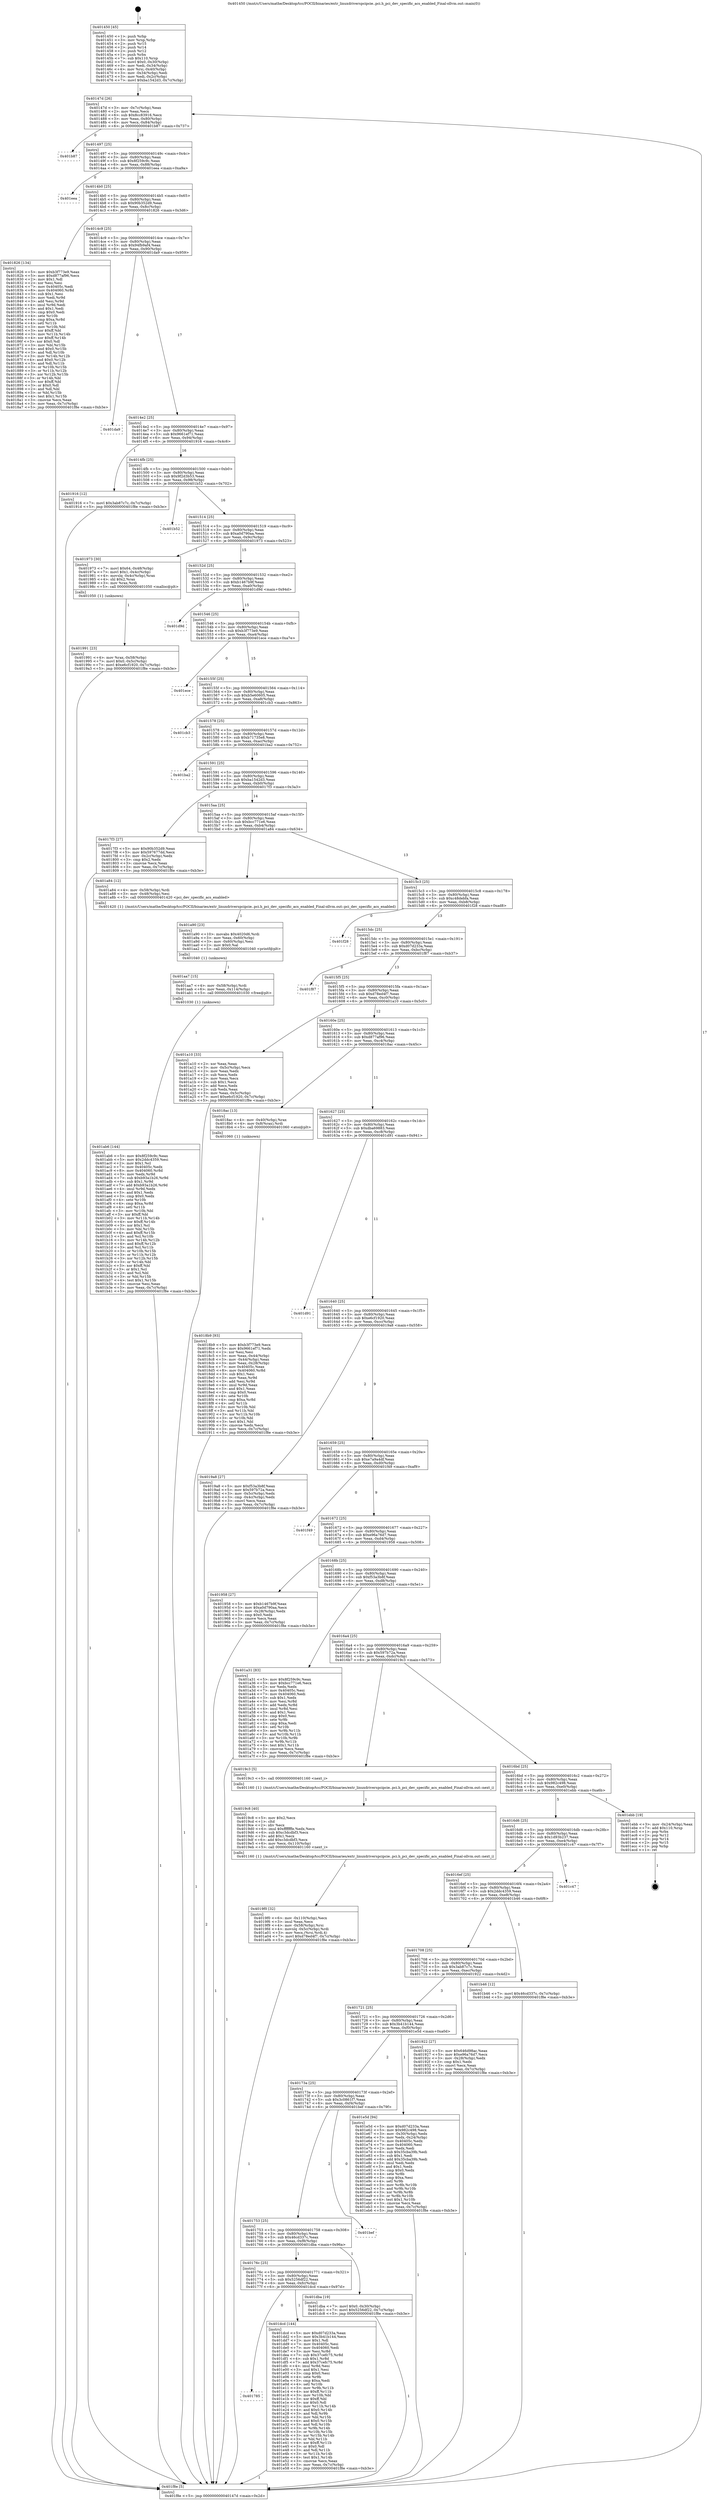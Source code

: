 digraph "0x401450" {
  label = "0x401450 (/mnt/c/Users/mathe/Desktop/tcc/POCII/binaries/extr_linuxdriverspcipcie..pci.h_pci_dev_specific_acs_enabled_Final-ollvm.out::main(0))"
  labelloc = "t"
  node[shape=record]

  Entry [label="",width=0.3,height=0.3,shape=circle,fillcolor=black,style=filled]
  "0x40147d" [label="{
     0x40147d [26]\l
     | [instrs]\l
     &nbsp;&nbsp;0x40147d \<+3\>: mov -0x7c(%rbp),%eax\l
     &nbsp;&nbsp;0x401480 \<+2\>: mov %eax,%ecx\l
     &nbsp;&nbsp;0x401482 \<+6\>: sub $0x8cc83916,%ecx\l
     &nbsp;&nbsp;0x401488 \<+3\>: mov %eax,-0x80(%rbp)\l
     &nbsp;&nbsp;0x40148b \<+6\>: mov %ecx,-0x84(%rbp)\l
     &nbsp;&nbsp;0x401491 \<+6\>: je 0000000000401b87 \<main+0x737\>\l
  }"]
  "0x401b87" [label="{
     0x401b87\l
  }", style=dashed]
  "0x401497" [label="{
     0x401497 [25]\l
     | [instrs]\l
     &nbsp;&nbsp;0x401497 \<+5\>: jmp 000000000040149c \<main+0x4c\>\l
     &nbsp;&nbsp;0x40149c \<+3\>: mov -0x80(%rbp),%eax\l
     &nbsp;&nbsp;0x40149f \<+5\>: sub $0x8f259c9c,%eax\l
     &nbsp;&nbsp;0x4014a4 \<+6\>: mov %eax,-0x88(%rbp)\l
     &nbsp;&nbsp;0x4014aa \<+6\>: je 0000000000401eea \<main+0xa9a\>\l
  }"]
  Exit [label="",width=0.3,height=0.3,shape=circle,fillcolor=black,style=filled,peripheries=2]
  "0x401eea" [label="{
     0x401eea\l
  }", style=dashed]
  "0x4014b0" [label="{
     0x4014b0 [25]\l
     | [instrs]\l
     &nbsp;&nbsp;0x4014b0 \<+5\>: jmp 00000000004014b5 \<main+0x65\>\l
     &nbsp;&nbsp;0x4014b5 \<+3\>: mov -0x80(%rbp),%eax\l
     &nbsp;&nbsp;0x4014b8 \<+5\>: sub $0x90b352d9,%eax\l
     &nbsp;&nbsp;0x4014bd \<+6\>: mov %eax,-0x8c(%rbp)\l
     &nbsp;&nbsp;0x4014c3 \<+6\>: je 0000000000401826 \<main+0x3d6\>\l
  }"]
  "0x401785" [label="{
     0x401785\l
  }", style=dashed]
  "0x401826" [label="{
     0x401826 [134]\l
     | [instrs]\l
     &nbsp;&nbsp;0x401826 \<+5\>: mov $0xb3f773e9,%eax\l
     &nbsp;&nbsp;0x40182b \<+5\>: mov $0xd877af96,%ecx\l
     &nbsp;&nbsp;0x401830 \<+2\>: mov $0x1,%dl\l
     &nbsp;&nbsp;0x401832 \<+2\>: xor %esi,%esi\l
     &nbsp;&nbsp;0x401834 \<+7\>: mov 0x40405c,%edi\l
     &nbsp;&nbsp;0x40183b \<+8\>: mov 0x404060,%r8d\l
     &nbsp;&nbsp;0x401843 \<+3\>: sub $0x1,%esi\l
     &nbsp;&nbsp;0x401846 \<+3\>: mov %edi,%r9d\l
     &nbsp;&nbsp;0x401849 \<+3\>: add %esi,%r9d\l
     &nbsp;&nbsp;0x40184c \<+4\>: imul %r9d,%edi\l
     &nbsp;&nbsp;0x401850 \<+3\>: and $0x1,%edi\l
     &nbsp;&nbsp;0x401853 \<+3\>: cmp $0x0,%edi\l
     &nbsp;&nbsp;0x401856 \<+4\>: sete %r10b\l
     &nbsp;&nbsp;0x40185a \<+4\>: cmp $0xa,%r8d\l
     &nbsp;&nbsp;0x40185e \<+4\>: setl %r11b\l
     &nbsp;&nbsp;0x401862 \<+3\>: mov %r10b,%bl\l
     &nbsp;&nbsp;0x401865 \<+3\>: xor $0xff,%bl\l
     &nbsp;&nbsp;0x401868 \<+3\>: mov %r11b,%r14b\l
     &nbsp;&nbsp;0x40186b \<+4\>: xor $0xff,%r14b\l
     &nbsp;&nbsp;0x40186f \<+3\>: xor $0x0,%dl\l
     &nbsp;&nbsp;0x401872 \<+3\>: mov %bl,%r15b\l
     &nbsp;&nbsp;0x401875 \<+4\>: and $0x0,%r15b\l
     &nbsp;&nbsp;0x401879 \<+3\>: and %dl,%r10b\l
     &nbsp;&nbsp;0x40187c \<+3\>: mov %r14b,%r12b\l
     &nbsp;&nbsp;0x40187f \<+4\>: and $0x0,%r12b\l
     &nbsp;&nbsp;0x401883 \<+3\>: and %dl,%r11b\l
     &nbsp;&nbsp;0x401886 \<+3\>: or %r10b,%r15b\l
     &nbsp;&nbsp;0x401889 \<+3\>: or %r11b,%r12b\l
     &nbsp;&nbsp;0x40188c \<+3\>: xor %r12b,%r15b\l
     &nbsp;&nbsp;0x40188f \<+3\>: or %r14b,%bl\l
     &nbsp;&nbsp;0x401892 \<+3\>: xor $0xff,%bl\l
     &nbsp;&nbsp;0x401895 \<+3\>: or $0x0,%dl\l
     &nbsp;&nbsp;0x401898 \<+2\>: and %dl,%bl\l
     &nbsp;&nbsp;0x40189a \<+3\>: or %bl,%r15b\l
     &nbsp;&nbsp;0x40189d \<+4\>: test $0x1,%r15b\l
     &nbsp;&nbsp;0x4018a1 \<+3\>: cmovne %ecx,%eax\l
     &nbsp;&nbsp;0x4018a4 \<+3\>: mov %eax,-0x7c(%rbp)\l
     &nbsp;&nbsp;0x4018a7 \<+5\>: jmp 0000000000401f8e \<main+0xb3e\>\l
  }"]
  "0x4014c9" [label="{
     0x4014c9 [25]\l
     | [instrs]\l
     &nbsp;&nbsp;0x4014c9 \<+5\>: jmp 00000000004014ce \<main+0x7e\>\l
     &nbsp;&nbsp;0x4014ce \<+3\>: mov -0x80(%rbp),%eax\l
     &nbsp;&nbsp;0x4014d1 \<+5\>: sub $0x94fb9af4,%eax\l
     &nbsp;&nbsp;0x4014d6 \<+6\>: mov %eax,-0x90(%rbp)\l
     &nbsp;&nbsp;0x4014dc \<+6\>: je 0000000000401da9 \<main+0x959\>\l
  }"]
  "0x401dcd" [label="{
     0x401dcd [144]\l
     | [instrs]\l
     &nbsp;&nbsp;0x401dcd \<+5\>: mov $0xd07d233a,%eax\l
     &nbsp;&nbsp;0x401dd2 \<+5\>: mov $0x3b41b144,%ecx\l
     &nbsp;&nbsp;0x401dd7 \<+2\>: mov $0x1,%dl\l
     &nbsp;&nbsp;0x401dd9 \<+7\>: mov 0x40405c,%esi\l
     &nbsp;&nbsp;0x401de0 \<+7\>: mov 0x404060,%edi\l
     &nbsp;&nbsp;0x401de7 \<+3\>: mov %esi,%r8d\l
     &nbsp;&nbsp;0x401dea \<+7\>: sub $0x37cefc75,%r8d\l
     &nbsp;&nbsp;0x401df1 \<+4\>: sub $0x1,%r8d\l
     &nbsp;&nbsp;0x401df5 \<+7\>: add $0x37cefc75,%r8d\l
     &nbsp;&nbsp;0x401dfc \<+4\>: imul %r8d,%esi\l
     &nbsp;&nbsp;0x401e00 \<+3\>: and $0x1,%esi\l
     &nbsp;&nbsp;0x401e03 \<+3\>: cmp $0x0,%esi\l
     &nbsp;&nbsp;0x401e06 \<+4\>: sete %r9b\l
     &nbsp;&nbsp;0x401e0a \<+3\>: cmp $0xa,%edi\l
     &nbsp;&nbsp;0x401e0d \<+4\>: setl %r10b\l
     &nbsp;&nbsp;0x401e11 \<+3\>: mov %r9b,%r11b\l
     &nbsp;&nbsp;0x401e14 \<+4\>: xor $0xff,%r11b\l
     &nbsp;&nbsp;0x401e18 \<+3\>: mov %r10b,%bl\l
     &nbsp;&nbsp;0x401e1b \<+3\>: xor $0xff,%bl\l
     &nbsp;&nbsp;0x401e1e \<+3\>: xor $0x0,%dl\l
     &nbsp;&nbsp;0x401e21 \<+3\>: mov %r11b,%r14b\l
     &nbsp;&nbsp;0x401e24 \<+4\>: and $0x0,%r14b\l
     &nbsp;&nbsp;0x401e28 \<+3\>: and %dl,%r9b\l
     &nbsp;&nbsp;0x401e2b \<+3\>: mov %bl,%r15b\l
     &nbsp;&nbsp;0x401e2e \<+4\>: and $0x0,%r15b\l
     &nbsp;&nbsp;0x401e32 \<+3\>: and %dl,%r10b\l
     &nbsp;&nbsp;0x401e35 \<+3\>: or %r9b,%r14b\l
     &nbsp;&nbsp;0x401e38 \<+3\>: or %r10b,%r15b\l
     &nbsp;&nbsp;0x401e3b \<+3\>: xor %r15b,%r14b\l
     &nbsp;&nbsp;0x401e3e \<+3\>: or %bl,%r11b\l
     &nbsp;&nbsp;0x401e41 \<+4\>: xor $0xff,%r11b\l
     &nbsp;&nbsp;0x401e45 \<+3\>: or $0x0,%dl\l
     &nbsp;&nbsp;0x401e48 \<+3\>: and %dl,%r11b\l
     &nbsp;&nbsp;0x401e4b \<+3\>: or %r11b,%r14b\l
     &nbsp;&nbsp;0x401e4e \<+4\>: test $0x1,%r14b\l
     &nbsp;&nbsp;0x401e52 \<+3\>: cmovne %ecx,%eax\l
     &nbsp;&nbsp;0x401e55 \<+3\>: mov %eax,-0x7c(%rbp)\l
     &nbsp;&nbsp;0x401e58 \<+5\>: jmp 0000000000401f8e \<main+0xb3e\>\l
  }"]
  "0x401da9" [label="{
     0x401da9\l
  }", style=dashed]
  "0x4014e2" [label="{
     0x4014e2 [25]\l
     | [instrs]\l
     &nbsp;&nbsp;0x4014e2 \<+5\>: jmp 00000000004014e7 \<main+0x97\>\l
     &nbsp;&nbsp;0x4014e7 \<+3\>: mov -0x80(%rbp),%eax\l
     &nbsp;&nbsp;0x4014ea \<+5\>: sub $0x9661ef71,%eax\l
     &nbsp;&nbsp;0x4014ef \<+6\>: mov %eax,-0x94(%rbp)\l
     &nbsp;&nbsp;0x4014f5 \<+6\>: je 0000000000401916 \<main+0x4c6\>\l
  }"]
  "0x40176c" [label="{
     0x40176c [25]\l
     | [instrs]\l
     &nbsp;&nbsp;0x40176c \<+5\>: jmp 0000000000401771 \<main+0x321\>\l
     &nbsp;&nbsp;0x401771 \<+3\>: mov -0x80(%rbp),%eax\l
     &nbsp;&nbsp;0x401774 \<+5\>: sub $0x5256df22,%eax\l
     &nbsp;&nbsp;0x401779 \<+6\>: mov %eax,-0xfc(%rbp)\l
     &nbsp;&nbsp;0x40177f \<+6\>: je 0000000000401dcd \<main+0x97d\>\l
  }"]
  "0x401916" [label="{
     0x401916 [12]\l
     | [instrs]\l
     &nbsp;&nbsp;0x401916 \<+7\>: movl $0x3ab87c7c,-0x7c(%rbp)\l
     &nbsp;&nbsp;0x40191d \<+5\>: jmp 0000000000401f8e \<main+0xb3e\>\l
  }"]
  "0x4014fb" [label="{
     0x4014fb [25]\l
     | [instrs]\l
     &nbsp;&nbsp;0x4014fb \<+5\>: jmp 0000000000401500 \<main+0xb0\>\l
     &nbsp;&nbsp;0x401500 \<+3\>: mov -0x80(%rbp),%eax\l
     &nbsp;&nbsp;0x401503 \<+5\>: sub $0x9f2d3b53,%eax\l
     &nbsp;&nbsp;0x401508 \<+6\>: mov %eax,-0x98(%rbp)\l
     &nbsp;&nbsp;0x40150e \<+6\>: je 0000000000401b52 \<main+0x702\>\l
  }"]
  "0x401dba" [label="{
     0x401dba [19]\l
     | [instrs]\l
     &nbsp;&nbsp;0x401dba \<+7\>: movl $0x0,-0x30(%rbp)\l
     &nbsp;&nbsp;0x401dc1 \<+7\>: movl $0x5256df22,-0x7c(%rbp)\l
     &nbsp;&nbsp;0x401dc8 \<+5\>: jmp 0000000000401f8e \<main+0xb3e\>\l
  }"]
  "0x401b52" [label="{
     0x401b52\l
  }", style=dashed]
  "0x401514" [label="{
     0x401514 [25]\l
     | [instrs]\l
     &nbsp;&nbsp;0x401514 \<+5\>: jmp 0000000000401519 \<main+0xc9\>\l
     &nbsp;&nbsp;0x401519 \<+3\>: mov -0x80(%rbp),%eax\l
     &nbsp;&nbsp;0x40151c \<+5\>: sub $0xa0d790aa,%eax\l
     &nbsp;&nbsp;0x401521 \<+6\>: mov %eax,-0x9c(%rbp)\l
     &nbsp;&nbsp;0x401527 \<+6\>: je 0000000000401973 \<main+0x523\>\l
  }"]
  "0x401753" [label="{
     0x401753 [25]\l
     | [instrs]\l
     &nbsp;&nbsp;0x401753 \<+5\>: jmp 0000000000401758 \<main+0x308\>\l
     &nbsp;&nbsp;0x401758 \<+3\>: mov -0x80(%rbp),%eax\l
     &nbsp;&nbsp;0x40175b \<+5\>: sub $0x46cd337c,%eax\l
     &nbsp;&nbsp;0x401760 \<+6\>: mov %eax,-0xf8(%rbp)\l
     &nbsp;&nbsp;0x401766 \<+6\>: je 0000000000401dba \<main+0x96a\>\l
  }"]
  "0x401973" [label="{
     0x401973 [30]\l
     | [instrs]\l
     &nbsp;&nbsp;0x401973 \<+7\>: movl $0x64,-0x48(%rbp)\l
     &nbsp;&nbsp;0x40197a \<+7\>: movl $0x1,-0x4c(%rbp)\l
     &nbsp;&nbsp;0x401981 \<+4\>: movslq -0x4c(%rbp),%rax\l
     &nbsp;&nbsp;0x401985 \<+4\>: shl $0x2,%rax\l
     &nbsp;&nbsp;0x401989 \<+3\>: mov %rax,%rdi\l
     &nbsp;&nbsp;0x40198c \<+5\>: call 0000000000401050 \<malloc@plt\>\l
     | [calls]\l
     &nbsp;&nbsp;0x401050 \{1\} (unknown)\l
  }"]
  "0x40152d" [label="{
     0x40152d [25]\l
     | [instrs]\l
     &nbsp;&nbsp;0x40152d \<+5\>: jmp 0000000000401532 \<main+0xe2\>\l
     &nbsp;&nbsp;0x401532 \<+3\>: mov -0x80(%rbp),%eax\l
     &nbsp;&nbsp;0x401535 \<+5\>: sub $0xb1467b9f,%eax\l
     &nbsp;&nbsp;0x40153a \<+6\>: mov %eax,-0xa0(%rbp)\l
     &nbsp;&nbsp;0x401540 \<+6\>: je 0000000000401d9d \<main+0x94d\>\l
  }"]
  "0x401bef" [label="{
     0x401bef\l
  }", style=dashed]
  "0x401d9d" [label="{
     0x401d9d\l
  }", style=dashed]
  "0x401546" [label="{
     0x401546 [25]\l
     | [instrs]\l
     &nbsp;&nbsp;0x401546 \<+5\>: jmp 000000000040154b \<main+0xfb\>\l
     &nbsp;&nbsp;0x40154b \<+3\>: mov -0x80(%rbp),%eax\l
     &nbsp;&nbsp;0x40154e \<+5\>: sub $0xb3f773e9,%eax\l
     &nbsp;&nbsp;0x401553 \<+6\>: mov %eax,-0xa4(%rbp)\l
     &nbsp;&nbsp;0x401559 \<+6\>: je 0000000000401ece \<main+0xa7e\>\l
  }"]
  "0x40173a" [label="{
     0x40173a [25]\l
     | [instrs]\l
     &nbsp;&nbsp;0x40173a \<+5\>: jmp 000000000040173f \<main+0x2ef\>\l
     &nbsp;&nbsp;0x40173f \<+3\>: mov -0x80(%rbp),%eax\l
     &nbsp;&nbsp;0x401742 \<+5\>: sub $0x3c0861f7,%eax\l
     &nbsp;&nbsp;0x401747 \<+6\>: mov %eax,-0xf4(%rbp)\l
     &nbsp;&nbsp;0x40174d \<+6\>: je 0000000000401bef \<main+0x79f\>\l
  }"]
  "0x401ece" [label="{
     0x401ece\l
  }", style=dashed]
  "0x40155f" [label="{
     0x40155f [25]\l
     | [instrs]\l
     &nbsp;&nbsp;0x40155f \<+5\>: jmp 0000000000401564 \<main+0x114\>\l
     &nbsp;&nbsp;0x401564 \<+3\>: mov -0x80(%rbp),%eax\l
     &nbsp;&nbsp;0x401567 \<+5\>: sub $0xb5e60605,%eax\l
     &nbsp;&nbsp;0x40156c \<+6\>: mov %eax,-0xa8(%rbp)\l
     &nbsp;&nbsp;0x401572 \<+6\>: je 0000000000401cb3 \<main+0x863\>\l
  }"]
  "0x401e5d" [label="{
     0x401e5d [94]\l
     | [instrs]\l
     &nbsp;&nbsp;0x401e5d \<+5\>: mov $0xd07d233a,%eax\l
     &nbsp;&nbsp;0x401e62 \<+5\>: mov $0x982c498,%ecx\l
     &nbsp;&nbsp;0x401e67 \<+3\>: mov -0x30(%rbp),%edx\l
     &nbsp;&nbsp;0x401e6a \<+3\>: mov %edx,-0x24(%rbp)\l
     &nbsp;&nbsp;0x401e6d \<+7\>: mov 0x40405c,%edx\l
     &nbsp;&nbsp;0x401e74 \<+7\>: mov 0x404060,%esi\l
     &nbsp;&nbsp;0x401e7b \<+2\>: mov %edx,%edi\l
     &nbsp;&nbsp;0x401e7d \<+6\>: sub $0x35cba39b,%edi\l
     &nbsp;&nbsp;0x401e83 \<+3\>: sub $0x1,%edi\l
     &nbsp;&nbsp;0x401e86 \<+6\>: add $0x35cba39b,%edi\l
     &nbsp;&nbsp;0x401e8c \<+3\>: imul %edi,%edx\l
     &nbsp;&nbsp;0x401e8f \<+3\>: and $0x1,%edx\l
     &nbsp;&nbsp;0x401e92 \<+3\>: cmp $0x0,%edx\l
     &nbsp;&nbsp;0x401e95 \<+4\>: sete %r8b\l
     &nbsp;&nbsp;0x401e99 \<+3\>: cmp $0xa,%esi\l
     &nbsp;&nbsp;0x401e9c \<+4\>: setl %r9b\l
     &nbsp;&nbsp;0x401ea0 \<+3\>: mov %r8b,%r10b\l
     &nbsp;&nbsp;0x401ea3 \<+3\>: and %r9b,%r10b\l
     &nbsp;&nbsp;0x401ea6 \<+3\>: xor %r9b,%r8b\l
     &nbsp;&nbsp;0x401ea9 \<+3\>: or %r8b,%r10b\l
     &nbsp;&nbsp;0x401eac \<+4\>: test $0x1,%r10b\l
     &nbsp;&nbsp;0x401eb0 \<+3\>: cmovne %ecx,%eax\l
     &nbsp;&nbsp;0x401eb3 \<+3\>: mov %eax,-0x7c(%rbp)\l
     &nbsp;&nbsp;0x401eb6 \<+5\>: jmp 0000000000401f8e \<main+0xb3e\>\l
  }"]
  "0x401cb3" [label="{
     0x401cb3\l
  }", style=dashed]
  "0x401578" [label="{
     0x401578 [25]\l
     | [instrs]\l
     &nbsp;&nbsp;0x401578 \<+5\>: jmp 000000000040157d \<main+0x12d\>\l
     &nbsp;&nbsp;0x40157d \<+3\>: mov -0x80(%rbp),%eax\l
     &nbsp;&nbsp;0x401580 \<+5\>: sub $0xb71735e8,%eax\l
     &nbsp;&nbsp;0x401585 \<+6\>: mov %eax,-0xac(%rbp)\l
     &nbsp;&nbsp;0x40158b \<+6\>: je 0000000000401ba2 \<main+0x752\>\l
  }"]
  "0x401ab6" [label="{
     0x401ab6 [144]\l
     | [instrs]\l
     &nbsp;&nbsp;0x401ab6 \<+5\>: mov $0x8f259c9c,%eax\l
     &nbsp;&nbsp;0x401abb \<+5\>: mov $0x2ddc4359,%esi\l
     &nbsp;&nbsp;0x401ac0 \<+2\>: mov $0x1,%cl\l
     &nbsp;&nbsp;0x401ac2 \<+7\>: mov 0x40405c,%edx\l
     &nbsp;&nbsp;0x401ac9 \<+8\>: mov 0x404060,%r8d\l
     &nbsp;&nbsp;0x401ad1 \<+3\>: mov %edx,%r9d\l
     &nbsp;&nbsp;0x401ad4 \<+7\>: sub $0xb93a1b26,%r9d\l
     &nbsp;&nbsp;0x401adb \<+4\>: sub $0x1,%r9d\l
     &nbsp;&nbsp;0x401adf \<+7\>: add $0xb93a1b26,%r9d\l
     &nbsp;&nbsp;0x401ae6 \<+4\>: imul %r9d,%edx\l
     &nbsp;&nbsp;0x401aea \<+3\>: and $0x1,%edx\l
     &nbsp;&nbsp;0x401aed \<+3\>: cmp $0x0,%edx\l
     &nbsp;&nbsp;0x401af0 \<+4\>: sete %r10b\l
     &nbsp;&nbsp;0x401af4 \<+4\>: cmp $0xa,%r8d\l
     &nbsp;&nbsp;0x401af8 \<+4\>: setl %r11b\l
     &nbsp;&nbsp;0x401afc \<+3\>: mov %r10b,%bl\l
     &nbsp;&nbsp;0x401aff \<+3\>: xor $0xff,%bl\l
     &nbsp;&nbsp;0x401b02 \<+3\>: mov %r11b,%r14b\l
     &nbsp;&nbsp;0x401b05 \<+4\>: xor $0xff,%r14b\l
     &nbsp;&nbsp;0x401b09 \<+3\>: xor $0x1,%cl\l
     &nbsp;&nbsp;0x401b0c \<+3\>: mov %bl,%r15b\l
     &nbsp;&nbsp;0x401b0f \<+4\>: and $0xff,%r15b\l
     &nbsp;&nbsp;0x401b13 \<+3\>: and %cl,%r10b\l
     &nbsp;&nbsp;0x401b16 \<+3\>: mov %r14b,%r12b\l
     &nbsp;&nbsp;0x401b19 \<+4\>: and $0xff,%r12b\l
     &nbsp;&nbsp;0x401b1d \<+3\>: and %cl,%r11b\l
     &nbsp;&nbsp;0x401b20 \<+3\>: or %r10b,%r15b\l
     &nbsp;&nbsp;0x401b23 \<+3\>: or %r11b,%r12b\l
     &nbsp;&nbsp;0x401b26 \<+3\>: xor %r12b,%r15b\l
     &nbsp;&nbsp;0x401b29 \<+3\>: or %r14b,%bl\l
     &nbsp;&nbsp;0x401b2c \<+3\>: xor $0xff,%bl\l
     &nbsp;&nbsp;0x401b2f \<+3\>: or $0x1,%cl\l
     &nbsp;&nbsp;0x401b32 \<+2\>: and %cl,%bl\l
     &nbsp;&nbsp;0x401b34 \<+3\>: or %bl,%r15b\l
     &nbsp;&nbsp;0x401b37 \<+4\>: test $0x1,%r15b\l
     &nbsp;&nbsp;0x401b3b \<+3\>: cmovne %esi,%eax\l
     &nbsp;&nbsp;0x401b3e \<+3\>: mov %eax,-0x7c(%rbp)\l
     &nbsp;&nbsp;0x401b41 \<+5\>: jmp 0000000000401f8e \<main+0xb3e\>\l
  }"]
  "0x401ba2" [label="{
     0x401ba2\l
  }", style=dashed]
  "0x401591" [label="{
     0x401591 [25]\l
     | [instrs]\l
     &nbsp;&nbsp;0x401591 \<+5\>: jmp 0000000000401596 \<main+0x146\>\l
     &nbsp;&nbsp;0x401596 \<+3\>: mov -0x80(%rbp),%eax\l
     &nbsp;&nbsp;0x401599 \<+5\>: sub $0xba1542d3,%eax\l
     &nbsp;&nbsp;0x40159e \<+6\>: mov %eax,-0xb0(%rbp)\l
     &nbsp;&nbsp;0x4015a4 \<+6\>: je 00000000004017f3 \<main+0x3a3\>\l
  }"]
  "0x401aa7" [label="{
     0x401aa7 [15]\l
     | [instrs]\l
     &nbsp;&nbsp;0x401aa7 \<+4\>: mov -0x58(%rbp),%rdi\l
     &nbsp;&nbsp;0x401aab \<+6\>: mov %eax,-0x114(%rbp)\l
     &nbsp;&nbsp;0x401ab1 \<+5\>: call 0000000000401030 \<free@plt\>\l
     | [calls]\l
     &nbsp;&nbsp;0x401030 \{1\} (unknown)\l
  }"]
  "0x4017f3" [label="{
     0x4017f3 [27]\l
     | [instrs]\l
     &nbsp;&nbsp;0x4017f3 \<+5\>: mov $0x90b352d9,%eax\l
     &nbsp;&nbsp;0x4017f8 \<+5\>: mov $0x597677dd,%ecx\l
     &nbsp;&nbsp;0x4017fd \<+3\>: mov -0x2c(%rbp),%edx\l
     &nbsp;&nbsp;0x401800 \<+3\>: cmp $0x2,%edx\l
     &nbsp;&nbsp;0x401803 \<+3\>: cmovne %ecx,%eax\l
     &nbsp;&nbsp;0x401806 \<+3\>: mov %eax,-0x7c(%rbp)\l
     &nbsp;&nbsp;0x401809 \<+5\>: jmp 0000000000401f8e \<main+0xb3e\>\l
  }"]
  "0x4015aa" [label="{
     0x4015aa [25]\l
     | [instrs]\l
     &nbsp;&nbsp;0x4015aa \<+5\>: jmp 00000000004015af \<main+0x15f\>\l
     &nbsp;&nbsp;0x4015af \<+3\>: mov -0x80(%rbp),%eax\l
     &nbsp;&nbsp;0x4015b2 \<+5\>: sub $0xbcc771e6,%eax\l
     &nbsp;&nbsp;0x4015b7 \<+6\>: mov %eax,-0xb4(%rbp)\l
     &nbsp;&nbsp;0x4015bd \<+6\>: je 0000000000401a84 \<main+0x634\>\l
  }"]
  "0x401f8e" [label="{
     0x401f8e [5]\l
     | [instrs]\l
     &nbsp;&nbsp;0x401f8e \<+5\>: jmp 000000000040147d \<main+0x2d\>\l
  }"]
  "0x401450" [label="{
     0x401450 [45]\l
     | [instrs]\l
     &nbsp;&nbsp;0x401450 \<+1\>: push %rbp\l
     &nbsp;&nbsp;0x401451 \<+3\>: mov %rsp,%rbp\l
     &nbsp;&nbsp;0x401454 \<+2\>: push %r15\l
     &nbsp;&nbsp;0x401456 \<+2\>: push %r14\l
     &nbsp;&nbsp;0x401458 \<+2\>: push %r12\l
     &nbsp;&nbsp;0x40145a \<+1\>: push %rbx\l
     &nbsp;&nbsp;0x40145b \<+7\>: sub $0x110,%rsp\l
     &nbsp;&nbsp;0x401462 \<+7\>: movl $0x0,-0x30(%rbp)\l
     &nbsp;&nbsp;0x401469 \<+3\>: mov %edi,-0x34(%rbp)\l
     &nbsp;&nbsp;0x40146c \<+4\>: mov %rsi,-0x40(%rbp)\l
     &nbsp;&nbsp;0x401470 \<+3\>: mov -0x34(%rbp),%edi\l
     &nbsp;&nbsp;0x401473 \<+3\>: mov %edi,-0x2c(%rbp)\l
     &nbsp;&nbsp;0x401476 \<+7\>: movl $0xba1542d3,-0x7c(%rbp)\l
  }"]
  "0x401a90" [label="{
     0x401a90 [23]\l
     | [instrs]\l
     &nbsp;&nbsp;0x401a90 \<+10\>: movabs $0x4020d6,%rdi\l
     &nbsp;&nbsp;0x401a9a \<+3\>: mov %eax,-0x60(%rbp)\l
     &nbsp;&nbsp;0x401a9d \<+3\>: mov -0x60(%rbp),%esi\l
     &nbsp;&nbsp;0x401aa0 \<+2\>: mov $0x0,%al\l
     &nbsp;&nbsp;0x401aa2 \<+5\>: call 0000000000401040 \<printf@plt\>\l
     | [calls]\l
     &nbsp;&nbsp;0x401040 \{1\} (unknown)\l
  }"]
  "0x401a84" [label="{
     0x401a84 [12]\l
     | [instrs]\l
     &nbsp;&nbsp;0x401a84 \<+4\>: mov -0x58(%rbp),%rdi\l
     &nbsp;&nbsp;0x401a88 \<+3\>: mov -0x48(%rbp),%esi\l
     &nbsp;&nbsp;0x401a8b \<+5\>: call 0000000000401420 \<pci_dev_specific_acs_enabled\>\l
     | [calls]\l
     &nbsp;&nbsp;0x401420 \{1\} (/mnt/c/Users/mathe/Desktop/tcc/POCII/binaries/extr_linuxdriverspcipcie..pci.h_pci_dev_specific_acs_enabled_Final-ollvm.out::pci_dev_specific_acs_enabled)\l
  }"]
  "0x4015c3" [label="{
     0x4015c3 [25]\l
     | [instrs]\l
     &nbsp;&nbsp;0x4015c3 \<+5\>: jmp 00000000004015c8 \<main+0x178\>\l
     &nbsp;&nbsp;0x4015c8 \<+3\>: mov -0x80(%rbp),%eax\l
     &nbsp;&nbsp;0x4015cb \<+5\>: sub $0xc48debfa,%eax\l
     &nbsp;&nbsp;0x4015d0 \<+6\>: mov %eax,-0xb8(%rbp)\l
     &nbsp;&nbsp;0x4015d6 \<+6\>: je 0000000000401f28 \<main+0xad8\>\l
  }"]
  "0x4019f0" [label="{
     0x4019f0 [32]\l
     | [instrs]\l
     &nbsp;&nbsp;0x4019f0 \<+6\>: mov -0x110(%rbp),%ecx\l
     &nbsp;&nbsp;0x4019f6 \<+3\>: imul %eax,%ecx\l
     &nbsp;&nbsp;0x4019f9 \<+4\>: mov -0x58(%rbp),%rsi\l
     &nbsp;&nbsp;0x4019fd \<+4\>: movslq -0x5c(%rbp),%rdi\l
     &nbsp;&nbsp;0x401a01 \<+3\>: mov %ecx,(%rsi,%rdi,4)\l
     &nbsp;&nbsp;0x401a04 \<+7\>: movl $0xd78ed4f7,-0x7c(%rbp)\l
     &nbsp;&nbsp;0x401a0b \<+5\>: jmp 0000000000401f8e \<main+0xb3e\>\l
  }"]
  "0x401f28" [label="{
     0x401f28\l
  }", style=dashed]
  "0x4015dc" [label="{
     0x4015dc [25]\l
     | [instrs]\l
     &nbsp;&nbsp;0x4015dc \<+5\>: jmp 00000000004015e1 \<main+0x191\>\l
     &nbsp;&nbsp;0x4015e1 \<+3\>: mov -0x80(%rbp),%eax\l
     &nbsp;&nbsp;0x4015e4 \<+5\>: sub $0xd07d233a,%eax\l
     &nbsp;&nbsp;0x4015e9 \<+6\>: mov %eax,-0xbc(%rbp)\l
     &nbsp;&nbsp;0x4015ef \<+6\>: je 0000000000401f87 \<main+0xb37\>\l
  }"]
  "0x4019c8" [label="{
     0x4019c8 [40]\l
     | [instrs]\l
     &nbsp;&nbsp;0x4019c8 \<+5\>: mov $0x2,%ecx\l
     &nbsp;&nbsp;0x4019cd \<+1\>: cltd\l
     &nbsp;&nbsp;0x4019ce \<+2\>: idiv %ecx\l
     &nbsp;&nbsp;0x4019d0 \<+6\>: imul $0xfffffffe,%edx,%ecx\l
     &nbsp;&nbsp;0x4019d6 \<+6\>: sub $0xc3dcdbf3,%ecx\l
     &nbsp;&nbsp;0x4019dc \<+3\>: add $0x1,%ecx\l
     &nbsp;&nbsp;0x4019df \<+6\>: add $0xc3dcdbf3,%ecx\l
     &nbsp;&nbsp;0x4019e5 \<+6\>: mov %ecx,-0x110(%rbp)\l
     &nbsp;&nbsp;0x4019eb \<+5\>: call 0000000000401160 \<next_i\>\l
     | [calls]\l
     &nbsp;&nbsp;0x401160 \{1\} (/mnt/c/Users/mathe/Desktop/tcc/POCII/binaries/extr_linuxdriverspcipcie..pci.h_pci_dev_specific_acs_enabled_Final-ollvm.out::next_i)\l
  }"]
  "0x401f87" [label="{
     0x401f87\l
  }", style=dashed]
  "0x4015f5" [label="{
     0x4015f5 [25]\l
     | [instrs]\l
     &nbsp;&nbsp;0x4015f5 \<+5\>: jmp 00000000004015fa \<main+0x1aa\>\l
     &nbsp;&nbsp;0x4015fa \<+3\>: mov -0x80(%rbp),%eax\l
     &nbsp;&nbsp;0x4015fd \<+5\>: sub $0xd78ed4f7,%eax\l
     &nbsp;&nbsp;0x401602 \<+6\>: mov %eax,-0xc0(%rbp)\l
     &nbsp;&nbsp;0x401608 \<+6\>: je 0000000000401a10 \<main+0x5c0\>\l
  }"]
  "0x401991" [label="{
     0x401991 [23]\l
     | [instrs]\l
     &nbsp;&nbsp;0x401991 \<+4\>: mov %rax,-0x58(%rbp)\l
     &nbsp;&nbsp;0x401995 \<+7\>: movl $0x0,-0x5c(%rbp)\l
     &nbsp;&nbsp;0x40199c \<+7\>: movl $0xe6cf1920,-0x7c(%rbp)\l
     &nbsp;&nbsp;0x4019a3 \<+5\>: jmp 0000000000401f8e \<main+0xb3e\>\l
  }"]
  "0x401a10" [label="{
     0x401a10 [33]\l
     | [instrs]\l
     &nbsp;&nbsp;0x401a10 \<+2\>: xor %eax,%eax\l
     &nbsp;&nbsp;0x401a12 \<+3\>: mov -0x5c(%rbp),%ecx\l
     &nbsp;&nbsp;0x401a15 \<+2\>: mov %eax,%edx\l
     &nbsp;&nbsp;0x401a17 \<+2\>: sub %ecx,%edx\l
     &nbsp;&nbsp;0x401a19 \<+2\>: mov %eax,%ecx\l
     &nbsp;&nbsp;0x401a1b \<+3\>: sub $0x1,%ecx\l
     &nbsp;&nbsp;0x401a1e \<+2\>: add %ecx,%edx\l
     &nbsp;&nbsp;0x401a20 \<+2\>: sub %edx,%eax\l
     &nbsp;&nbsp;0x401a22 \<+3\>: mov %eax,-0x5c(%rbp)\l
     &nbsp;&nbsp;0x401a25 \<+7\>: movl $0xe6cf1920,-0x7c(%rbp)\l
     &nbsp;&nbsp;0x401a2c \<+5\>: jmp 0000000000401f8e \<main+0xb3e\>\l
  }"]
  "0x40160e" [label="{
     0x40160e [25]\l
     | [instrs]\l
     &nbsp;&nbsp;0x40160e \<+5\>: jmp 0000000000401613 \<main+0x1c3\>\l
     &nbsp;&nbsp;0x401613 \<+3\>: mov -0x80(%rbp),%eax\l
     &nbsp;&nbsp;0x401616 \<+5\>: sub $0xd877af96,%eax\l
     &nbsp;&nbsp;0x40161b \<+6\>: mov %eax,-0xc4(%rbp)\l
     &nbsp;&nbsp;0x401621 \<+6\>: je 00000000004018ac \<main+0x45c\>\l
  }"]
  "0x401721" [label="{
     0x401721 [25]\l
     | [instrs]\l
     &nbsp;&nbsp;0x401721 \<+5\>: jmp 0000000000401726 \<main+0x2d6\>\l
     &nbsp;&nbsp;0x401726 \<+3\>: mov -0x80(%rbp),%eax\l
     &nbsp;&nbsp;0x401729 \<+5\>: sub $0x3b41b144,%eax\l
     &nbsp;&nbsp;0x40172e \<+6\>: mov %eax,-0xf0(%rbp)\l
     &nbsp;&nbsp;0x401734 \<+6\>: je 0000000000401e5d \<main+0xa0d\>\l
  }"]
  "0x4018ac" [label="{
     0x4018ac [13]\l
     | [instrs]\l
     &nbsp;&nbsp;0x4018ac \<+4\>: mov -0x40(%rbp),%rax\l
     &nbsp;&nbsp;0x4018b0 \<+4\>: mov 0x8(%rax),%rdi\l
     &nbsp;&nbsp;0x4018b4 \<+5\>: call 0000000000401060 \<atoi@plt\>\l
     | [calls]\l
     &nbsp;&nbsp;0x401060 \{1\} (unknown)\l
  }"]
  "0x401627" [label="{
     0x401627 [25]\l
     | [instrs]\l
     &nbsp;&nbsp;0x401627 \<+5\>: jmp 000000000040162c \<main+0x1dc\>\l
     &nbsp;&nbsp;0x40162c \<+3\>: mov -0x80(%rbp),%eax\l
     &nbsp;&nbsp;0x40162f \<+5\>: sub $0xdba69883,%eax\l
     &nbsp;&nbsp;0x401634 \<+6\>: mov %eax,-0xc8(%rbp)\l
     &nbsp;&nbsp;0x40163a \<+6\>: je 0000000000401d91 \<main+0x941\>\l
  }"]
  "0x4018b9" [label="{
     0x4018b9 [93]\l
     | [instrs]\l
     &nbsp;&nbsp;0x4018b9 \<+5\>: mov $0xb3f773e9,%ecx\l
     &nbsp;&nbsp;0x4018be \<+5\>: mov $0x9661ef71,%edx\l
     &nbsp;&nbsp;0x4018c3 \<+2\>: xor %esi,%esi\l
     &nbsp;&nbsp;0x4018c5 \<+3\>: mov %eax,-0x44(%rbp)\l
     &nbsp;&nbsp;0x4018c8 \<+3\>: mov -0x44(%rbp),%eax\l
     &nbsp;&nbsp;0x4018cb \<+3\>: mov %eax,-0x28(%rbp)\l
     &nbsp;&nbsp;0x4018ce \<+7\>: mov 0x40405c,%eax\l
     &nbsp;&nbsp;0x4018d5 \<+8\>: mov 0x404060,%r8d\l
     &nbsp;&nbsp;0x4018dd \<+3\>: sub $0x1,%esi\l
     &nbsp;&nbsp;0x4018e0 \<+3\>: mov %eax,%r9d\l
     &nbsp;&nbsp;0x4018e3 \<+3\>: add %esi,%r9d\l
     &nbsp;&nbsp;0x4018e6 \<+4\>: imul %r9d,%eax\l
     &nbsp;&nbsp;0x4018ea \<+3\>: and $0x1,%eax\l
     &nbsp;&nbsp;0x4018ed \<+3\>: cmp $0x0,%eax\l
     &nbsp;&nbsp;0x4018f0 \<+4\>: sete %r10b\l
     &nbsp;&nbsp;0x4018f4 \<+4\>: cmp $0xa,%r8d\l
     &nbsp;&nbsp;0x4018f8 \<+4\>: setl %r11b\l
     &nbsp;&nbsp;0x4018fc \<+3\>: mov %r10b,%bl\l
     &nbsp;&nbsp;0x4018ff \<+3\>: and %r11b,%bl\l
     &nbsp;&nbsp;0x401902 \<+3\>: xor %r11b,%r10b\l
     &nbsp;&nbsp;0x401905 \<+3\>: or %r10b,%bl\l
     &nbsp;&nbsp;0x401908 \<+3\>: test $0x1,%bl\l
     &nbsp;&nbsp;0x40190b \<+3\>: cmovne %edx,%ecx\l
     &nbsp;&nbsp;0x40190e \<+3\>: mov %ecx,-0x7c(%rbp)\l
     &nbsp;&nbsp;0x401911 \<+5\>: jmp 0000000000401f8e \<main+0xb3e\>\l
  }"]
  "0x401922" [label="{
     0x401922 [27]\l
     | [instrs]\l
     &nbsp;&nbsp;0x401922 \<+5\>: mov $0x646d98ac,%eax\l
     &nbsp;&nbsp;0x401927 \<+5\>: mov $0xe96a76d7,%ecx\l
     &nbsp;&nbsp;0x40192c \<+3\>: mov -0x28(%rbp),%edx\l
     &nbsp;&nbsp;0x40192f \<+3\>: cmp $0x1,%edx\l
     &nbsp;&nbsp;0x401932 \<+3\>: cmovl %ecx,%eax\l
     &nbsp;&nbsp;0x401935 \<+3\>: mov %eax,-0x7c(%rbp)\l
     &nbsp;&nbsp;0x401938 \<+5\>: jmp 0000000000401f8e \<main+0xb3e\>\l
  }"]
  "0x401d91" [label="{
     0x401d91\l
  }", style=dashed]
  "0x401640" [label="{
     0x401640 [25]\l
     | [instrs]\l
     &nbsp;&nbsp;0x401640 \<+5\>: jmp 0000000000401645 \<main+0x1f5\>\l
     &nbsp;&nbsp;0x401645 \<+3\>: mov -0x80(%rbp),%eax\l
     &nbsp;&nbsp;0x401648 \<+5\>: sub $0xe6cf1920,%eax\l
     &nbsp;&nbsp;0x40164d \<+6\>: mov %eax,-0xcc(%rbp)\l
     &nbsp;&nbsp;0x401653 \<+6\>: je 00000000004019a8 \<main+0x558\>\l
  }"]
  "0x401708" [label="{
     0x401708 [25]\l
     | [instrs]\l
     &nbsp;&nbsp;0x401708 \<+5\>: jmp 000000000040170d \<main+0x2bd\>\l
     &nbsp;&nbsp;0x40170d \<+3\>: mov -0x80(%rbp),%eax\l
     &nbsp;&nbsp;0x401710 \<+5\>: sub $0x3ab87c7c,%eax\l
     &nbsp;&nbsp;0x401715 \<+6\>: mov %eax,-0xec(%rbp)\l
     &nbsp;&nbsp;0x40171b \<+6\>: je 0000000000401922 \<main+0x4d2\>\l
  }"]
  "0x4019a8" [label="{
     0x4019a8 [27]\l
     | [instrs]\l
     &nbsp;&nbsp;0x4019a8 \<+5\>: mov $0xf53a3b8f,%eax\l
     &nbsp;&nbsp;0x4019ad \<+5\>: mov $0x597b72a,%ecx\l
     &nbsp;&nbsp;0x4019b2 \<+3\>: mov -0x5c(%rbp),%edx\l
     &nbsp;&nbsp;0x4019b5 \<+3\>: cmp -0x4c(%rbp),%edx\l
     &nbsp;&nbsp;0x4019b8 \<+3\>: cmovl %ecx,%eax\l
     &nbsp;&nbsp;0x4019bb \<+3\>: mov %eax,-0x7c(%rbp)\l
     &nbsp;&nbsp;0x4019be \<+5\>: jmp 0000000000401f8e \<main+0xb3e\>\l
  }"]
  "0x401659" [label="{
     0x401659 [25]\l
     | [instrs]\l
     &nbsp;&nbsp;0x401659 \<+5\>: jmp 000000000040165e \<main+0x20e\>\l
     &nbsp;&nbsp;0x40165e \<+3\>: mov -0x80(%rbp),%eax\l
     &nbsp;&nbsp;0x401661 \<+5\>: sub $0xe7a9a4df,%eax\l
     &nbsp;&nbsp;0x401666 \<+6\>: mov %eax,-0xd0(%rbp)\l
     &nbsp;&nbsp;0x40166c \<+6\>: je 0000000000401f49 \<main+0xaf9\>\l
  }"]
  "0x401b46" [label="{
     0x401b46 [12]\l
     | [instrs]\l
     &nbsp;&nbsp;0x401b46 \<+7\>: movl $0x46cd337c,-0x7c(%rbp)\l
     &nbsp;&nbsp;0x401b4d \<+5\>: jmp 0000000000401f8e \<main+0xb3e\>\l
  }"]
  "0x401f49" [label="{
     0x401f49\l
  }", style=dashed]
  "0x401672" [label="{
     0x401672 [25]\l
     | [instrs]\l
     &nbsp;&nbsp;0x401672 \<+5\>: jmp 0000000000401677 \<main+0x227\>\l
     &nbsp;&nbsp;0x401677 \<+3\>: mov -0x80(%rbp),%eax\l
     &nbsp;&nbsp;0x40167a \<+5\>: sub $0xe96a76d7,%eax\l
     &nbsp;&nbsp;0x40167f \<+6\>: mov %eax,-0xd4(%rbp)\l
     &nbsp;&nbsp;0x401685 \<+6\>: je 0000000000401958 \<main+0x508\>\l
  }"]
  "0x4016ef" [label="{
     0x4016ef [25]\l
     | [instrs]\l
     &nbsp;&nbsp;0x4016ef \<+5\>: jmp 00000000004016f4 \<main+0x2a4\>\l
     &nbsp;&nbsp;0x4016f4 \<+3\>: mov -0x80(%rbp),%eax\l
     &nbsp;&nbsp;0x4016f7 \<+5\>: sub $0x2ddc4359,%eax\l
     &nbsp;&nbsp;0x4016fc \<+6\>: mov %eax,-0xe8(%rbp)\l
     &nbsp;&nbsp;0x401702 \<+6\>: je 0000000000401b46 \<main+0x6f6\>\l
  }"]
  "0x401958" [label="{
     0x401958 [27]\l
     | [instrs]\l
     &nbsp;&nbsp;0x401958 \<+5\>: mov $0xb1467b9f,%eax\l
     &nbsp;&nbsp;0x40195d \<+5\>: mov $0xa0d790aa,%ecx\l
     &nbsp;&nbsp;0x401962 \<+3\>: mov -0x28(%rbp),%edx\l
     &nbsp;&nbsp;0x401965 \<+3\>: cmp $0x0,%edx\l
     &nbsp;&nbsp;0x401968 \<+3\>: cmove %ecx,%eax\l
     &nbsp;&nbsp;0x40196b \<+3\>: mov %eax,-0x7c(%rbp)\l
     &nbsp;&nbsp;0x40196e \<+5\>: jmp 0000000000401f8e \<main+0xb3e\>\l
  }"]
  "0x40168b" [label="{
     0x40168b [25]\l
     | [instrs]\l
     &nbsp;&nbsp;0x40168b \<+5\>: jmp 0000000000401690 \<main+0x240\>\l
     &nbsp;&nbsp;0x401690 \<+3\>: mov -0x80(%rbp),%eax\l
     &nbsp;&nbsp;0x401693 \<+5\>: sub $0xf53a3b8f,%eax\l
     &nbsp;&nbsp;0x401698 \<+6\>: mov %eax,-0xd8(%rbp)\l
     &nbsp;&nbsp;0x40169e \<+6\>: je 0000000000401a31 \<main+0x5e1\>\l
  }"]
  "0x401c47" [label="{
     0x401c47\l
  }", style=dashed]
  "0x401a31" [label="{
     0x401a31 [83]\l
     | [instrs]\l
     &nbsp;&nbsp;0x401a31 \<+5\>: mov $0x8f259c9c,%eax\l
     &nbsp;&nbsp;0x401a36 \<+5\>: mov $0xbcc771e6,%ecx\l
     &nbsp;&nbsp;0x401a3b \<+2\>: xor %edx,%edx\l
     &nbsp;&nbsp;0x401a3d \<+7\>: mov 0x40405c,%esi\l
     &nbsp;&nbsp;0x401a44 \<+7\>: mov 0x404060,%edi\l
     &nbsp;&nbsp;0x401a4b \<+3\>: sub $0x1,%edx\l
     &nbsp;&nbsp;0x401a4e \<+3\>: mov %esi,%r8d\l
     &nbsp;&nbsp;0x401a51 \<+3\>: add %edx,%r8d\l
     &nbsp;&nbsp;0x401a54 \<+4\>: imul %r8d,%esi\l
     &nbsp;&nbsp;0x401a58 \<+3\>: and $0x1,%esi\l
     &nbsp;&nbsp;0x401a5b \<+3\>: cmp $0x0,%esi\l
     &nbsp;&nbsp;0x401a5e \<+4\>: sete %r9b\l
     &nbsp;&nbsp;0x401a62 \<+3\>: cmp $0xa,%edi\l
     &nbsp;&nbsp;0x401a65 \<+4\>: setl %r10b\l
     &nbsp;&nbsp;0x401a69 \<+3\>: mov %r9b,%r11b\l
     &nbsp;&nbsp;0x401a6c \<+3\>: and %r10b,%r11b\l
     &nbsp;&nbsp;0x401a6f \<+3\>: xor %r10b,%r9b\l
     &nbsp;&nbsp;0x401a72 \<+3\>: or %r9b,%r11b\l
     &nbsp;&nbsp;0x401a75 \<+4\>: test $0x1,%r11b\l
     &nbsp;&nbsp;0x401a79 \<+3\>: cmovne %ecx,%eax\l
     &nbsp;&nbsp;0x401a7c \<+3\>: mov %eax,-0x7c(%rbp)\l
     &nbsp;&nbsp;0x401a7f \<+5\>: jmp 0000000000401f8e \<main+0xb3e\>\l
  }"]
  "0x4016a4" [label="{
     0x4016a4 [25]\l
     | [instrs]\l
     &nbsp;&nbsp;0x4016a4 \<+5\>: jmp 00000000004016a9 \<main+0x259\>\l
     &nbsp;&nbsp;0x4016a9 \<+3\>: mov -0x80(%rbp),%eax\l
     &nbsp;&nbsp;0x4016ac \<+5\>: sub $0x597b72a,%eax\l
     &nbsp;&nbsp;0x4016b1 \<+6\>: mov %eax,-0xdc(%rbp)\l
     &nbsp;&nbsp;0x4016b7 \<+6\>: je 00000000004019c3 \<main+0x573\>\l
  }"]
  "0x4016d6" [label="{
     0x4016d6 [25]\l
     | [instrs]\l
     &nbsp;&nbsp;0x4016d6 \<+5\>: jmp 00000000004016db \<main+0x28b\>\l
     &nbsp;&nbsp;0x4016db \<+3\>: mov -0x80(%rbp),%eax\l
     &nbsp;&nbsp;0x4016de \<+5\>: sub $0x1d93b237,%eax\l
     &nbsp;&nbsp;0x4016e3 \<+6\>: mov %eax,-0xe4(%rbp)\l
     &nbsp;&nbsp;0x4016e9 \<+6\>: je 0000000000401c47 \<main+0x7f7\>\l
  }"]
  "0x4019c3" [label="{
     0x4019c3 [5]\l
     | [instrs]\l
     &nbsp;&nbsp;0x4019c3 \<+5\>: call 0000000000401160 \<next_i\>\l
     | [calls]\l
     &nbsp;&nbsp;0x401160 \{1\} (/mnt/c/Users/mathe/Desktop/tcc/POCII/binaries/extr_linuxdriverspcipcie..pci.h_pci_dev_specific_acs_enabled_Final-ollvm.out::next_i)\l
  }"]
  "0x4016bd" [label="{
     0x4016bd [25]\l
     | [instrs]\l
     &nbsp;&nbsp;0x4016bd \<+5\>: jmp 00000000004016c2 \<main+0x272\>\l
     &nbsp;&nbsp;0x4016c2 \<+3\>: mov -0x80(%rbp),%eax\l
     &nbsp;&nbsp;0x4016c5 \<+5\>: sub $0x982c498,%eax\l
     &nbsp;&nbsp;0x4016ca \<+6\>: mov %eax,-0xe0(%rbp)\l
     &nbsp;&nbsp;0x4016d0 \<+6\>: je 0000000000401ebb \<main+0xa6b\>\l
  }"]
  "0x401ebb" [label="{
     0x401ebb [19]\l
     | [instrs]\l
     &nbsp;&nbsp;0x401ebb \<+3\>: mov -0x24(%rbp),%eax\l
     &nbsp;&nbsp;0x401ebe \<+7\>: add $0x110,%rsp\l
     &nbsp;&nbsp;0x401ec5 \<+1\>: pop %rbx\l
     &nbsp;&nbsp;0x401ec6 \<+2\>: pop %r12\l
     &nbsp;&nbsp;0x401ec8 \<+2\>: pop %r14\l
     &nbsp;&nbsp;0x401eca \<+2\>: pop %r15\l
     &nbsp;&nbsp;0x401ecc \<+1\>: pop %rbp\l
     &nbsp;&nbsp;0x401ecd \<+1\>: ret\l
  }"]
  Entry -> "0x401450" [label=" 1"]
  "0x40147d" -> "0x401b87" [label=" 0"]
  "0x40147d" -> "0x401497" [label=" 18"]
  "0x401ebb" -> Exit [label=" 1"]
  "0x401497" -> "0x401eea" [label=" 0"]
  "0x401497" -> "0x4014b0" [label=" 18"]
  "0x401e5d" -> "0x401f8e" [label=" 1"]
  "0x4014b0" -> "0x401826" [label=" 1"]
  "0x4014b0" -> "0x4014c9" [label=" 17"]
  "0x401dcd" -> "0x401f8e" [label=" 1"]
  "0x4014c9" -> "0x401da9" [label=" 0"]
  "0x4014c9" -> "0x4014e2" [label=" 17"]
  "0x40176c" -> "0x401785" [label=" 0"]
  "0x4014e2" -> "0x401916" [label=" 1"]
  "0x4014e2" -> "0x4014fb" [label=" 16"]
  "0x40176c" -> "0x401dcd" [label=" 1"]
  "0x4014fb" -> "0x401b52" [label=" 0"]
  "0x4014fb" -> "0x401514" [label=" 16"]
  "0x401dba" -> "0x401f8e" [label=" 1"]
  "0x401514" -> "0x401973" [label=" 1"]
  "0x401514" -> "0x40152d" [label=" 15"]
  "0x401753" -> "0x401dba" [label=" 1"]
  "0x40152d" -> "0x401d9d" [label=" 0"]
  "0x40152d" -> "0x401546" [label=" 15"]
  "0x401753" -> "0x40176c" [label=" 1"]
  "0x401546" -> "0x401ece" [label=" 0"]
  "0x401546" -> "0x40155f" [label=" 15"]
  "0x40173a" -> "0x401bef" [label=" 0"]
  "0x40155f" -> "0x401cb3" [label=" 0"]
  "0x40155f" -> "0x401578" [label=" 15"]
  "0x40173a" -> "0x401753" [label=" 2"]
  "0x401578" -> "0x401ba2" [label=" 0"]
  "0x401578" -> "0x401591" [label=" 15"]
  "0x401721" -> "0x401e5d" [label=" 1"]
  "0x401591" -> "0x4017f3" [label=" 1"]
  "0x401591" -> "0x4015aa" [label=" 14"]
  "0x4017f3" -> "0x401f8e" [label=" 1"]
  "0x401450" -> "0x40147d" [label=" 1"]
  "0x401f8e" -> "0x40147d" [label=" 17"]
  "0x401826" -> "0x401f8e" [label=" 1"]
  "0x401721" -> "0x40173a" [label=" 2"]
  "0x4015aa" -> "0x401a84" [label=" 1"]
  "0x4015aa" -> "0x4015c3" [label=" 13"]
  "0x401b46" -> "0x401f8e" [label=" 1"]
  "0x4015c3" -> "0x401f28" [label=" 0"]
  "0x4015c3" -> "0x4015dc" [label=" 13"]
  "0x401ab6" -> "0x401f8e" [label=" 1"]
  "0x4015dc" -> "0x401f87" [label=" 0"]
  "0x4015dc" -> "0x4015f5" [label=" 13"]
  "0x401aa7" -> "0x401ab6" [label=" 1"]
  "0x4015f5" -> "0x401a10" [label=" 1"]
  "0x4015f5" -> "0x40160e" [label=" 12"]
  "0x401a90" -> "0x401aa7" [label=" 1"]
  "0x40160e" -> "0x4018ac" [label=" 1"]
  "0x40160e" -> "0x401627" [label=" 11"]
  "0x4018ac" -> "0x4018b9" [label=" 1"]
  "0x4018b9" -> "0x401f8e" [label=" 1"]
  "0x401916" -> "0x401f8e" [label=" 1"]
  "0x401a84" -> "0x401a90" [label=" 1"]
  "0x401627" -> "0x401d91" [label=" 0"]
  "0x401627" -> "0x401640" [label=" 11"]
  "0x401a31" -> "0x401f8e" [label=" 1"]
  "0x401640" -> "0x4019a8" [label=" 2"]
  "0x401640" -> "0x401659" [label=" 9"]
  "0x4019f0" -> "0x401f8e" [label=" 1"]
  "0x401659" -> "0x401f49" [label=" 0"]
  "0x401659" -> "0x401672" [label=" 9"]
  "0x4019c8" -> "0x4019f0" [label=" 1"]
  "0x401672" -> "0x401958" [label=" 1"]
  "0x401672" -> "0x40168b" [label=" 8"]
  "0x4019a8" -> "0x401f8e" [label=" 2"]
  "0x40168b" -> "0x401a31" [label=" 1"]
  "0x40168b" -> "0x4016a4" [label=" 7"]
  "0x401991" -> "0x401f8e" [label=" 1"]
  "0x4016a4" -> "0x4019c3" [label=" 1"]
  "0x4016a4" -> "0x4016bd" [label=" 6"]
  "0x401958" -> "0x401f8e" [label=" 1"]
  "0x4016bd" -> "0x401ebb" [label=" 1"]
  "0x4016bd" -> "0x4016d6" [label=" 5"]
  "0x401973" -> "0x401991" [label=" 1"]
  "0x4016d6" -> "0x401c47" [label=" 0"]
  "0x4016d6" -> "0x4016ef" [label=" 5"]
  "0x4019c3" -> "0x4019c8" [label=" 1"]
  "0x4016ef" -> "0x401b46" [label=" 1"]
  "0x4016ef" -> "0x401708" [label=" 4"]
  "0x401a10" -> "0x401f8e" [label=" 1"]
  "0x401708" -> "0x401922" [label=" 1"]
  "0x401708" -> "0x401721" [label=" 3"]
  "0x401922" -> "0x401f8e" [label=" 1"]
}
